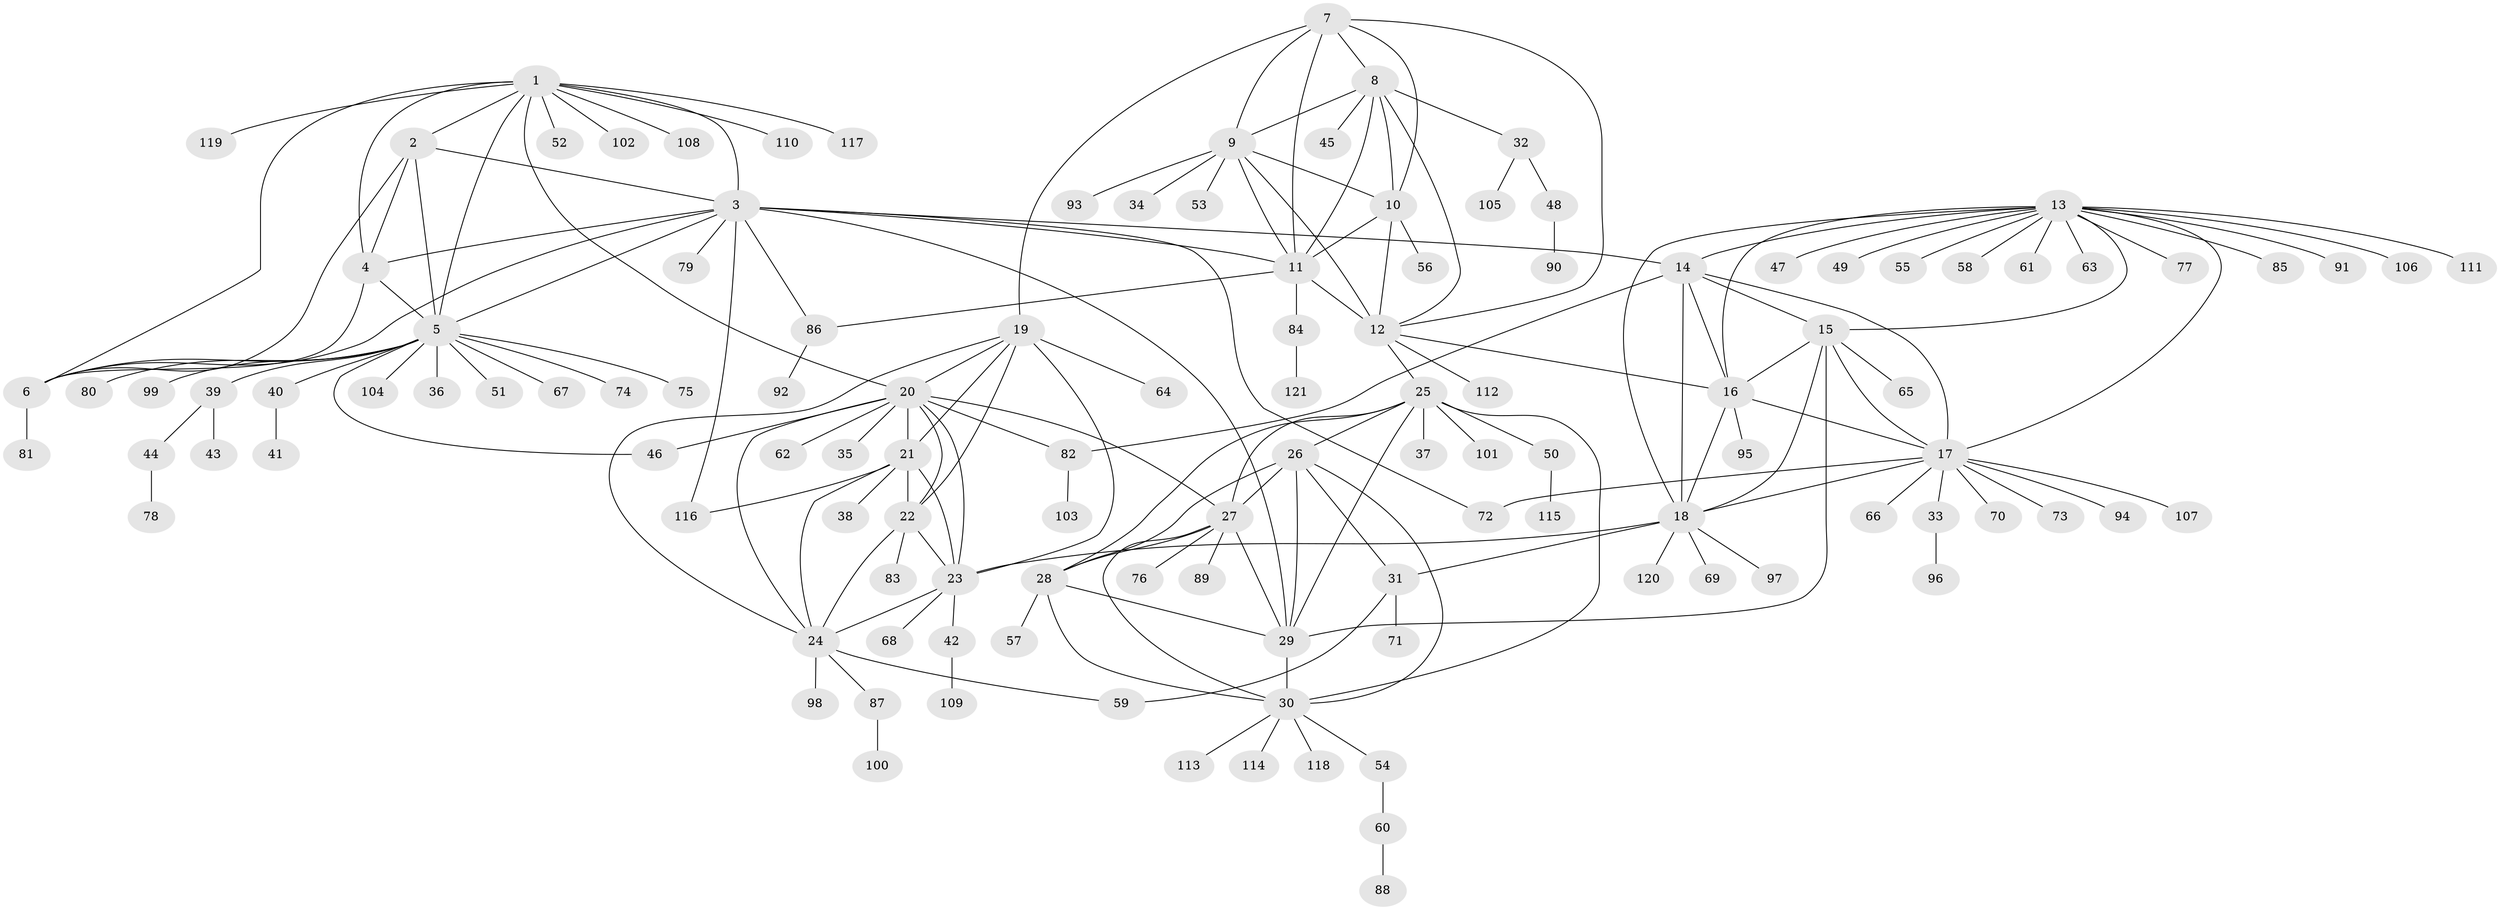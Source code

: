 // coarse degree distribution, {17: 0.020833333333333332, 2: 0.020833333333333332, 4: 0.041666666666666664, 5: 0.0625, 12: 0.020833333333333332, 9: 0.020833333333333332, 3: 0.041666666666666664, 7: 0.041666666666666664, 1: 0.7291666666666666}
// Generated by graph-tools (version 1.1) at 2025/19/03/04/25 18:19:36]
// undirected, 121 vertices, 183 edges
graph export_dot {
graph [start="1"]
  node [color=gray90,style=filled];
  1;
  2;
  3;
  4;
  5;
  6;
  7;
  8;
  9;
  10;
  11;
  12;
  13;
  14;
  15;
  16;
  17;
  18;
  19;
  20;
  21;
  22;
  23;
  24;
  25;
  26;
  27;
  28;
  29;
  30;
  31;
  32;
  33;
  34;
  35;
  36;
  37;
  38;
  39;
  40;
  41;
  42;
  43;
  44;
  45;
  46;
  47;
  48;
  49;
  50;
  51;
  52;
  53;
  54;
  55;
  56;
  57;
  58;
  59;
  60;
  61;
  62;
  63;
  64;
  65;
  66;
  67;
  68;
  69;
  70;
  71;
  72;
  73;
  74;
  75;
  76;
  77;
  78;
  79;
  80;
  81;
  82;
  83;
  84;
  85;
  86;
  87;
  88;
  89;
  90;
  91;
  92;
  93;
  94;
  95;
  96;
  97;
  98;
  99;
  100;
  101;
  102;
  103;
  104;
  105;
  106;
  107;
  108;
  109;
  110;
  111;
  112;
  113;
  114;
  115;
  116;
  117;
  118;
  119;
  120;
  121;
  1 -- 2;
  1 -- 3;
  1 -- 4;
  1 -- 5;
  1 -- 6;
  1 -- 20;
  1 -- 52;
  1 -- 102;
  1 -- 108;
  1 -- 110;
  1 -- 117;
  1 -- 119;
  2 -- 3;
  2 -- 4;
  2 -- 5;
  2 -- 6;
  3 -- 4;
  3 -- 5;
  3 -- 6;
  3 -- 11;
  3 -- 14;
  3 -- 29;
  3 -- 72;
  3 -- 79;
  3 -- 86;
  3 -- 116;
  4 -- 5;
  4 -- 6;
  5 -- 6;
  5 -- 36;
  5 -- 39;
  5 -- 40;
  5 -- 46;
  5 -- 51;
  5 -- 67;
  5 -- 74;
  5 -- 75;
  5 -- 80;
  5 -- 99;
  5 -- 104;
  6 -- 81;
  7 -- 8;
  7 -- 9;
  7 -- 10;
  7 -- 11;
  7 -- 12;
  7 -- 19;
  8 -- 9;
  8 -- 10;
  8 -- 11;
  8 -- 12;
  8 -- 32;
  8 -- 45;
  9 -- 10;
  9 -- 11;
  9 -- 12;
  9 -- 34;
  9 -- 53;
  9 -- 93;
  10 -- 11;
  10 -- 12;
  10 -- 56;
  11 -- 12;
  11 -- 84;
  11 -- 86;
  12 -- 16;
  12 -- 25;
  12 -- 112;
  13 -- 14;
  13 -- 15;
  13 -- 16;
  13 -- 17;
  13 -- 18;
  13 -- 47;
  13 -- 49;
  13 -- 55;
  13 -- 58;
  13 -- 61;
  13 -- 63;
  13 -- 77;
  13 -- 85;
  13 -- 91;
  13 -- 106;
  13 -- 111;
  14 -- 15;
  14 -- 16;
  14 -- 17;
  14 -- 18;
  14 -- 82;
  15 -- 16;
  15 -- 17;
  15 -- 18;
  15 -- 29;
  15 -- 65;
  16 -- 17;
  16 -- 18;
  16 -- 95;
  17 -- 18;
  17 -- 33;
  17 -- 66;
  17 -- 70;
  17 -- 72;
  17 -- 73;
  17 -- 94;
  17 -- 107;
  18 -- 23;
  18 -- 31;
  18 -- 69;
  18 -- 97;
  18 -- 120;
  19 -- 20;
  19 -- 21;
  19 -- 22;
  19 -- 23;
  19 -- 24;
  19 -- 64;
  20 -- 21;
  20 -- 22;
  20 -- 23;
  20 -- 24;
  20 -- 27;
  20 -- 35;
  20 -- 46;
  20 -- 62;
  20 -- 82;
  21 -- 22;
  21 -- 23;
  21 -- 24;
  21 -- 38;
  21 -- 116;
  22 -- 23;
  22 -- 24;
  22 -- 83;
  23 -- 24;
  23 -- 42;
  23 -- 68;
  24 -- 59;
  24 -- 87;
  24 -- 98;
  25 -- 26;
  25 -- 27;
  25 -- 28;
  25 -- 29;
  25 -- 30;
  25 -- 37;
  25 -- 50;
  25 -- 101;
  26 -- 27;
  26 -- 28;
  26 -- 29;
  26 -- 30;
  26 -- 31;
  27 -- 28;
  27 -- 29;
  27 -- 30;
  27 -- 76;
  27 -- 89;
  28 -- 29;
  28 -- 30;
  28 -- 57;
  29 -- 30;
  30 -- 54;
  30 -- 113;
  30 -- 114;
  30 -- 118;
  31 -- 59;
  31 -- 71;
  32 -- 48;
  32 -- 105;
  33 -- 96;
  39 -- 43;
  39 -- 44;
  40 -- 41;
  42 -- 109;
  44 -- 78;
  48 -- 90;
  50 -- 115;
  54 -- 60;
  60 -- 88;
  82 -- 103;
  84 -- 121;
  86 -- 92;
  87 -- 100;
}
